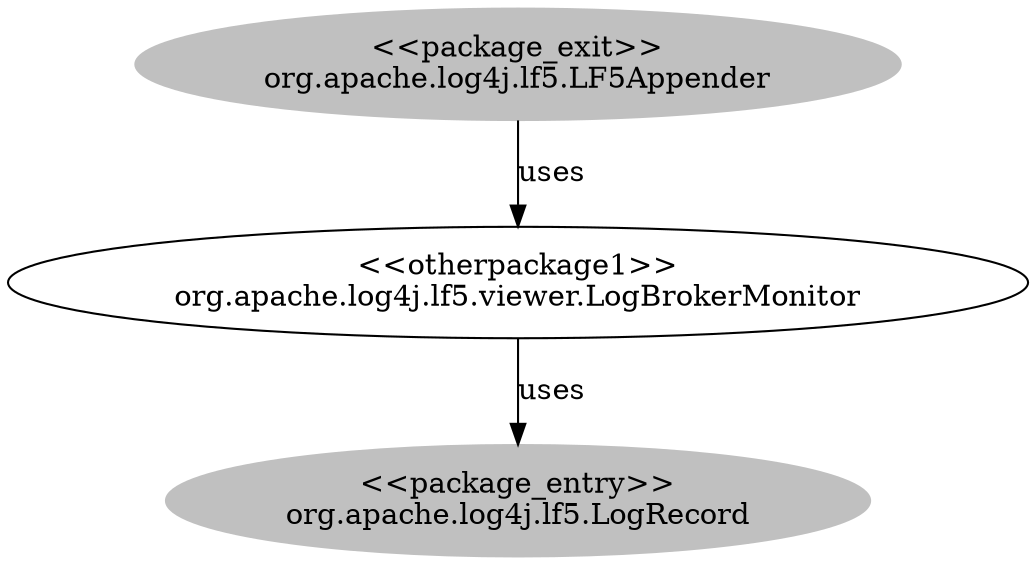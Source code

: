 digraph cd {
	org_apache_log4j_lf5_LF5Appender [label="<<package_exit>>
org.apache.log4j.lf5.LF5Appender",style=filled,color="grey"];
	org_apache_log4j_lf5_LogRecord [label="<<package_entry>>
org.apache.log4j.lf5.LogRecord",style=filled,color="grey"];
	org_apache_log4j_lf5_viewer_LogBrokerMonitor [label="<<otherpackage1>>
org.apache.log4j.lf5.viewer.LogBrokerMonitor"];
	org_apache_log4j_lf5_LF5Appender -> org_apache_log4j_lf5_viewer_LogBrokerMonitor [label=uses];
	org_apache_log4j_lf5_viewer_LogBrokerMonitor -> org_apache_log4j_lf5_LogRecord [label=uses];
}
